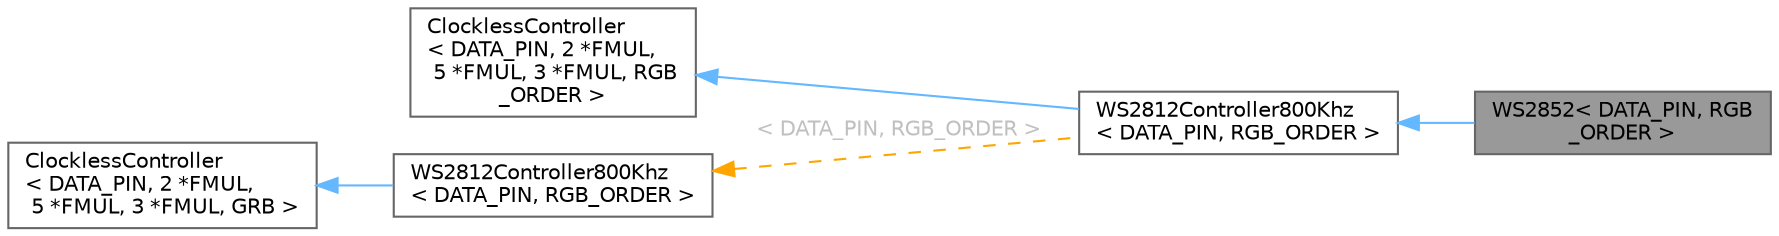 digraph "WS2852&lt; DATA_PIN, RGB_ORDER &gt;"
{
 // LATEX_PDF_SIZE
  bgcolor="transparent";
  edge [fontname=Helvetica,fontsize=10,labelfontname=Helvetica,labelfontsize=10];
  node [fontname=Helvetica,fontsize=10,shape=box,height=0.2,width=0.4];
  rankdir="LR";
  Node1 [id="Node000001",label="WS2852\< DATA_PIN, RGB\l_ORDER \>",height=0.2,width=0.4,color="gray40", fillcolor="grey60", style="filled", fontcolor="black",tooltip="WS2852 controller class."];
  Node2 -> Node1 [id="edge1_Node000001_Node000002",dir="back",color="steelblue1",style="solid",tooltip=" "];
  Node2 [id="Node000002",label="WS2812Controller800Khz\l\< DATA_PIN, RGB_ORDER \>",height=0.2,width=0.4,color="gray40", fillcolor="white", style="filled",URL="$d7/d6f/group___clockless_chipsets.html",tooltip=" "];
  Node3 -> Node2 [id="edge2_Node000002_Node000003",dir="back",color="steelblue1",style="solid",tooltip=" "];
  Node3 [id="Node000003",label="ClocklessController\l\< DATA_PIN, 2 *FMUL,\l 5 *FMUL, 3 *FMUL, RGB\l_ORDER \>",height=0.2,width=0.4,color="gray40", fillcolor="white", style="filled",tooltip=" "];
  Node4 -> Node2 [id="edge3_Node000002_Node000004",dir="back",color="orange",style="dashed",tooltip=" ",label=" \< DATA_PIN, RGB_ORDER \>",fontcolor="grey" ];
  Node4 [id="Node000004",label="WS2812Controller800Khz\l\< DATA_PIN, RGB_ORDER \>",height=0.2,width=0.4,color="gray40", fillcolor="white", style="filled",URL="$d7/d6f/group___clockless_chipsets.html#de/d9d/class_w_s2812_controller800_khz",tooltip="WS2812 controller class @ 800 KHz."];
  Node5 -> Node4 [id="edge4_Node000004_Node000005",dir="back",color="steelblue1",style="solid",tooltip=" "];
  Node5 [id="Node000005",label="ClocklessController\l\< DATA_PIN, 2 *FMUL,\l 5 *FMUL, 3 *FMUL, GRB \>",height=0.2,width=0.4,color="gray40", fillcolor="white", style="filled",tooltip=" "];
}
